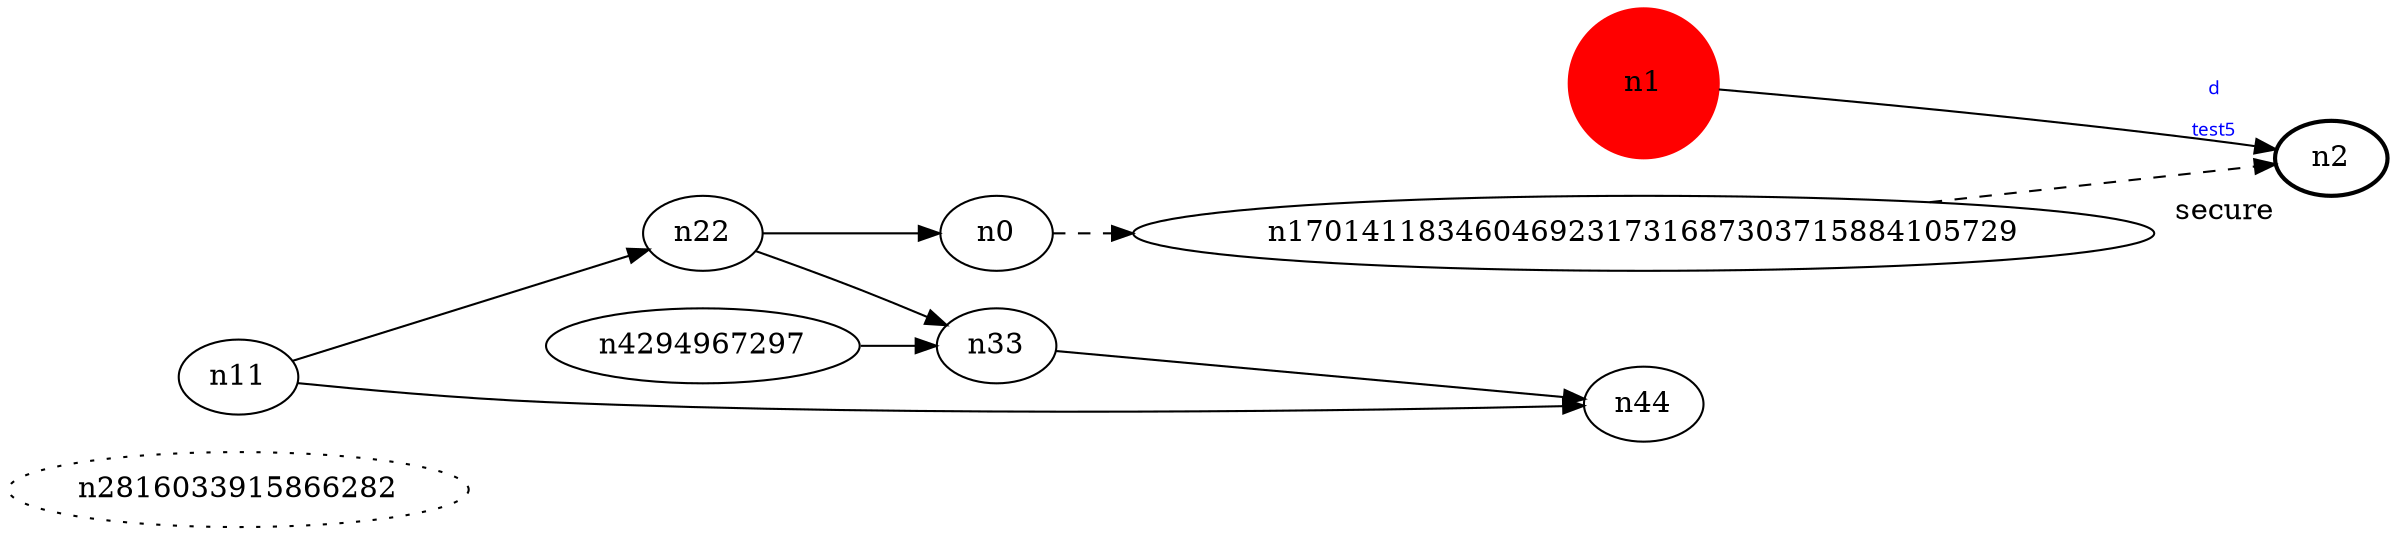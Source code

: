 digraph test5 {
	rankdir=LR;
	fontcolor=blue; /* c1; c1; c0 -- c1 */
	n2816033915866282 [style=dotted, fillcolor="#123456"]; // c2; c3; c2 -- c3
	n1 [height=1, width=1, color=red, style=filled];
	n2 [style=bold, xlabel="secure"];
	n0 -> n170141183460469231731687303715884105729 -> n2[style=dashed];
	n1 -> n2 [fontname="comic sans", label="d\n\l\G", fontcolor=blue, fontsize=9];
	n11 -> n22;
	n4294967297 -> n33;
	n11 -> n44;
	n22 -> n33;
	n22 -> n0;
	n33 -> n44;
}
